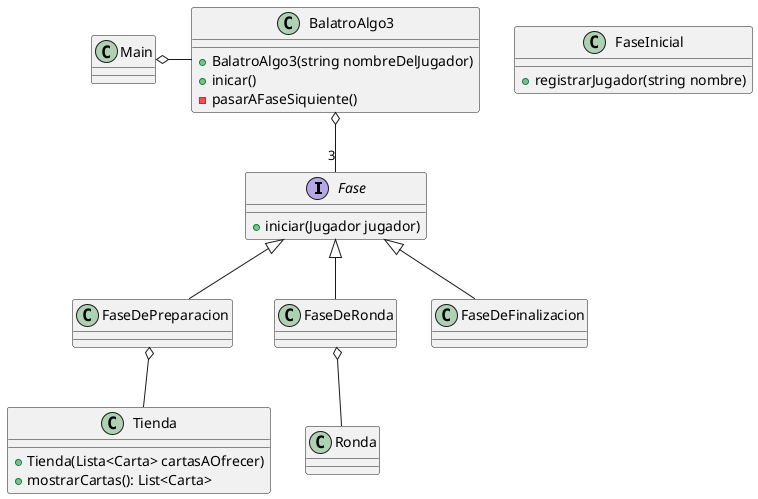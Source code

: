 @startuml

interface Fase{
    + iniciar(Jugador jugador)
}

class FaseInicial{
    + registrarJugador(string nombre)
}

Class BalatroAlgo3{
    + BalatroAlgo3(string nombreDelJugador)
    + inicar()
    - pasarAFaseSiquiente()
}
BalatroAlgo3 o-- "3" Fase
class FaseDePreparacion extends Fase{
    
}
Main o- BalatroAlgo3
FaseDePreparacion o-- Tienda

class FaseDeRonda extends Fase{ }
class FaseDeFinalizacion extends Fase{ }
Class Tienda {
    + Tienda(Lista<Carta> cartasAOfrecer)
    + mostrarCartas(): List<Carta>
}
FaseDeRonda o-- Ronda
class Ronda{

}
@enduml 